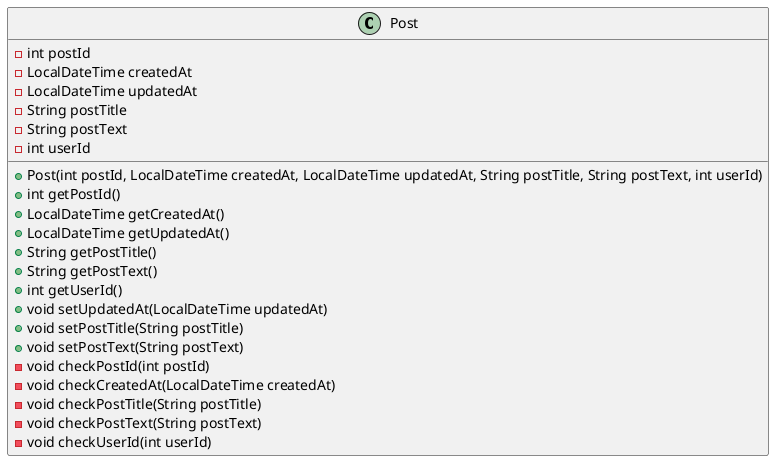 @startuml
class Post {
    - int postId
    - LocalDateTime createdAt
    - LocalDateTime updatedAt
    - String postTitle
    - String postText
    - int userId

    + Post(int postId, LocalDateTime createdAt, LocalDateTime updatedAt, String postTitle, String postText, int userId)
    + int getPostId()
    + LocalDateTime getCreatedAt()
    + LocalDateTime getUpdatedAt()
    + String getPostTitle()
    + String getPostText()
    + int getUserId()
    + void setUpdatedAt(LocalDateTime updatedAt)
    + void setPostTitle(String postTitle)
    + void setPostText(String postText)
    - void checkPostId(int postId)
    - void checkCreatedAt(LocalDateTime createdAt)
    - void checkPostTitle(String postTitle)
    - void checkPostText(String postText)
    - void checkUserId(int userId)
}
@enduml
